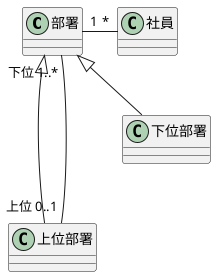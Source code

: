 @startuml

class 部署 {
}

class 社員 {
}

class 上位部署 {
}

class 下位部署 {
}

部署 <|-- 上位部署
部署 <|-- 下位部署

部署 "下位 1..*"---"上位 0..1" 上位部署
部署 "1"-r-"*" 社員

@enduml
